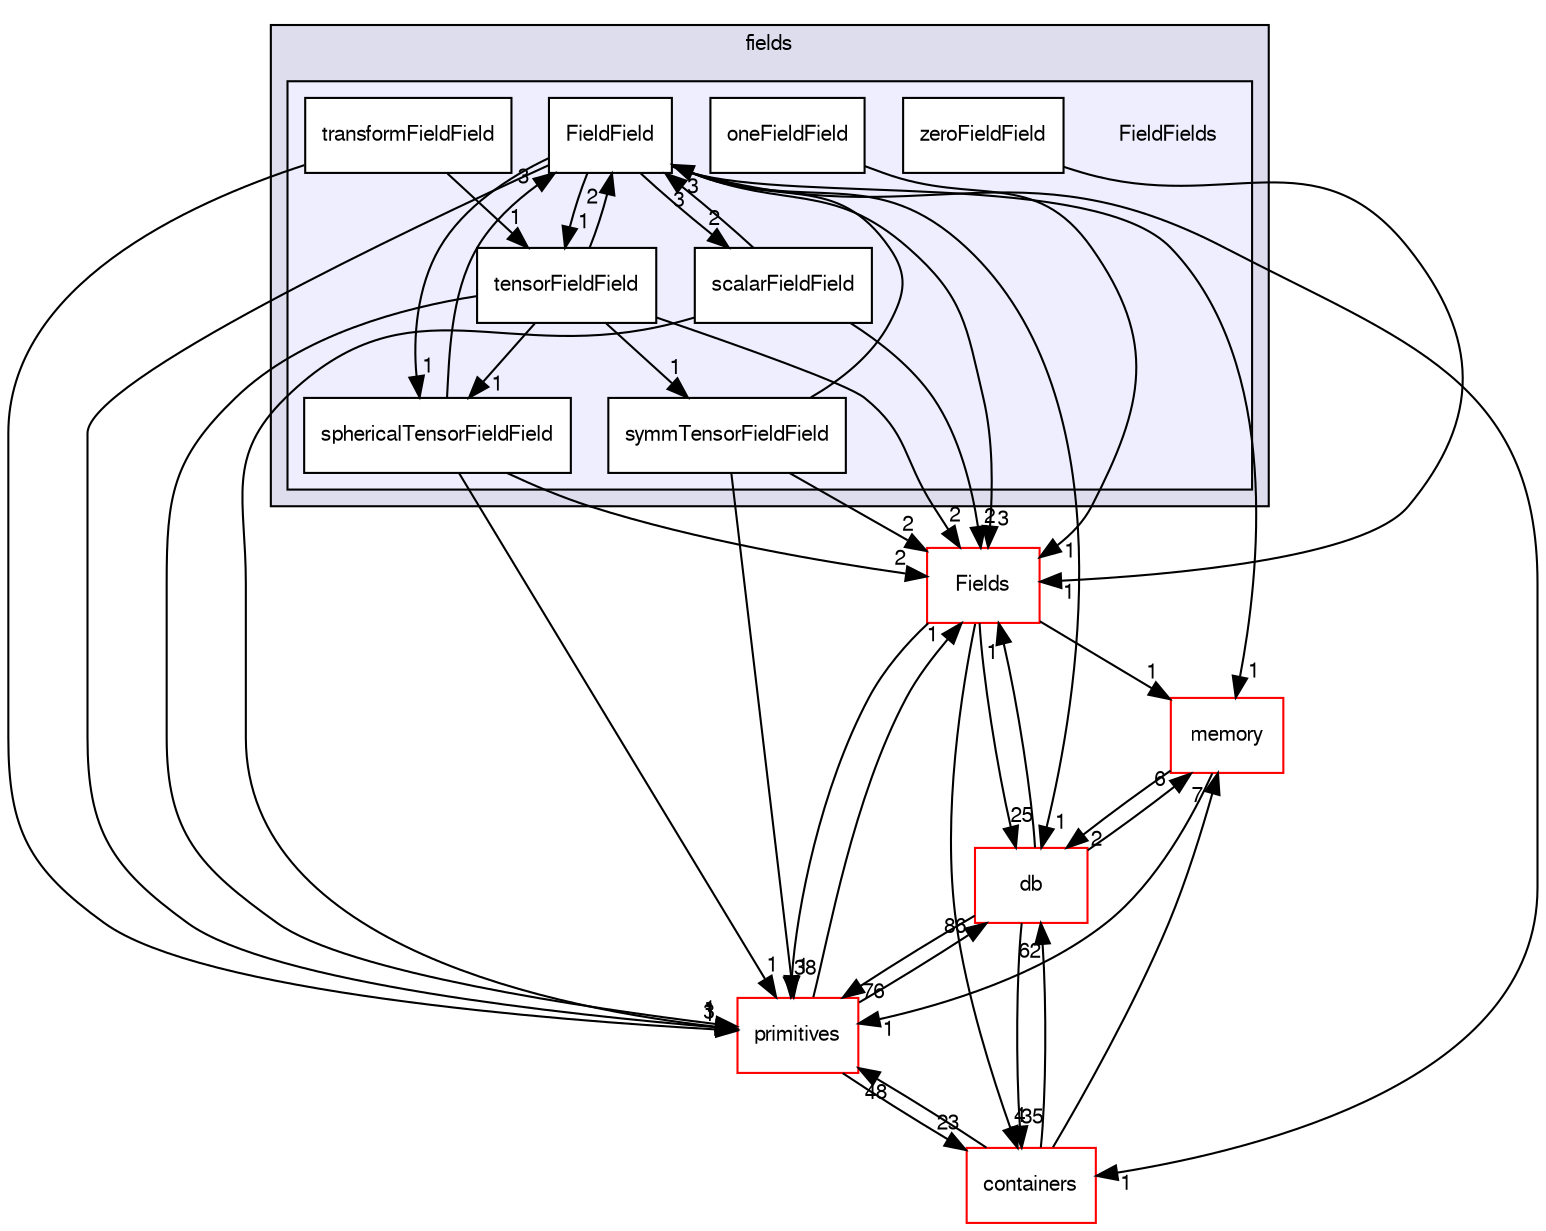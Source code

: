 digraph "src/OpenFOAM/fields/FieldFields" {
  bgcolor=transparent;
  compound=true
  node [ fontsize="10", fontname="FreeSans"];
  edge [ labelfontsize="10", labelfontname="FreeSans"];
  subgraph clusterdir_962442b8f989d5529fab5e0f0e4ffb74 {
    graph [ bgcolor="#ddddee", pencolor="black", label="fields" fontname="FreeSans", fontsize="10", URL="dir_962442b8f989d5529fab5e0f0e4ffb74.html"]
  subgraph clusterdir_8eb3a7b50b56ddbfb00a2ddef0a44ff7 {
    graph [ bgcolor="#eeeeff", pencolor="black", label="" URL="dir_8eb3a7b50b56ddbfb00a2ddef0a44ff7.html"];
    dir_8eb3a7b50b56ddbfb00a2ddef0a44ff7 [shape=plaintext label="FieldFields"];
    dir_6a165c25c7671b109f1487b039c5c2a6 [shape=box label="FieldField" color="black" fillcolor="white" style="filled" URL="dir_6a165c25c7671b109f1487b039c5c2a6.html"];
    dir_93166dd574d659e1c114bf6c778494a5 [shape=box label="oneFieldField" color="black" fillcolor="white" style="filled" URL="dir_93166dd574d659e1c114bf6c778494a5.html"];
    dir_9532f5f87ef7d0421d1a65aa038fac73 [shape=box label="scalarFieldField" color="black" fillcolor="white" style="filled" URL="dir_9532f5f87ef7d0421d1a65aa038fac73.html"];
    dir_a5ca28bbfda614847e1853631bcb3472 [shape=box label="sphericalTensorFieldField" color="black" fillcolor="white" style="filled" URL="dir_a5ca28bbfda614847e1853631bcb3472.html"];
    dir_8849d9c30c2908fe3d71577734e9c855 [shape=box label="symmTensorFieldField" color="black" fillcolor="white" style="filled" URL="dir_8849d9c30c2908fe3d71577734e9c855.html"];
    dir_329200a62fbb643b3a79027a467246b8 [shape=box label="tensorFieldField" color="black" fillcolor="white" style="filled" URL="dir_329200a62fbb643b3a79027a467246b8.html"];
    dir_ae92de8b2bdcb03f453c6b659b05d3d7 [shape=box label="transformFieldField" color="black" fillcolor="white" style="filled" URL="dir_ae92de8b2bdcb03f453c6b659b05d3d7.html"];
    dir_542f5ae3a881aab504a3c0a271bc794e [shape=box label="zeroFieldField" color="black" fillcolor="white" style="filled" URL="dir_542f5ae3a881aab504a3c0a271bc794e.html"];
  }
  }
  dir_7d364942a13d3ce50f6681364b448a98 [shape=box label="Fields" color="red" URL="dir_7d364942a13d3ce50f6681364b448a98.html"];
  dir_385a22dcc2f7120acb0f1a7a832b3b8d [shape=box label="memory" color="red" URL="dir_385a22dcc2f7120acb0f1a7a832b3b8d.html"];
  dir_19d0872053bde092be81d7fe3f56cbf7 [shape=box label="containers" color="red" URL="dir_19d0872053bde092be81d7fe3f56cbf7.html"];
  dir_63c634f7a7cfd679ac26c67fb30fc32f [shape=box label="db" color="red" URL="dir_63c634f7a7cfd679ac26c67fb30fc32f.html"];
  dir_3e50f45338116b169052b428016851aa [shape=box label="primitives" color="red" URL="dir_3e50f45338116b169052b428016851aa.html"];
  dir_7d364942a13d3ce50f6681364b448a98->dir_385a22dcc2f7120acb0f1a7a832b3b8d [headlabel="1", labeldistance=1.5 headhref="dir_001873_002054.html"];
  dir_7d364942a13d3ce50f6681364b448a98->dir_19d0872053bde092be81d7fe3f56cbf7 [headlabel="4", labeldistance=1.5 headhref="dir_001873_001737.html"];
  dir_7d364942a13d3ce50f6681364b448a98->dir_63c634f7a7cfd679ac26c67fb30fc32f [headlabel="25", labeldistance=1.5 headhref="dir_001873_001787.html"];
  dir_7d364942a13d3ce50f6681364b448a98->dir_3e50f45338116b169052b428016851aa [headlabel="38", labeldistance=1.5 headhref="dir_001873_002157.html"];
  dir_8849d9c30c2908fe3d71577734e9c855->dir_7d364942a13d3ce50f6681364b448a98 [headlabel="2", labeldistance=1.5 headhref="dir_001869_001873.html"];
  dir_8849d9c30c2908fe3d71577734e9c855->dir_6a165c25c7671b109f1487b039c5c2a6 [headlabel="3", labeldistance=1.5 headhref="dir_001869_001865.html"];
  dir_8849d9c30c2908fe3d71577734e9c855->dir_3e50f45338116b169052b428016851aa [headlabel="1", labeldistance=1.5 headhref="dir_001869_002157.html"];
  dir_385a22dcc2f7120acb0f1a7a832b3b8d->dir_63c634f7a7cfd679ac26c67fb30fc32f [headlabel="2", labeldistance=1.5 headhref="dir_002054_001787.html"];
  dir_385a22dcc2f7120acb0f1a7a832b3b8d->dir_3e50f45338116b169052b428016851aa [headlabel="1", labeldistance=1.5 headhref="dir_002054_002157.html"];
  dir_6a165c25c7671b109f1487b039c5c2a6->dir_7d364942a13d3ce50f6681364b448a98 [headlabel="3", labeldistance=1.5 headhref="dir_001865_001873.html"];
  dir_6a165c25c7671b109f1487b039c5c2a6->dir_385a22dcc2f7120acb0f1a7a832b3b8d [headlabel="1", labeldistance=1.5 headhref="dir_001865_002054.html"];
  dir_6a165c25c7671b109f1487b039c5c2a6->dir_329200a62fbb643b3a79027a467246b8 [headlabel="1", labeldistance=1.5 headhref="dir_001865_001870.html"];
  dir_6a165c25c7671b109f1487b039c5c2a6->dir_19d0872053bde092be81d7fe3f56cbf7 [headlabel="1", labeldistance=1.5 headhref="dir_001865_001737.html"];
  dir_6a165c25c7671b109f1487b039c5c2a6->dir_63c634f7a7cfd679ac26c67fb30fc32f [headlabel="1", labeldistance=1.5 headhref="dir_001865_001787.html"];
  dir_6a165c25c7671b109f1487b039c5c2a6->dir_3e50f45338116b169052b428016851aa [headlabel="3", labeldistance=1.5 headhref="dir_001865_002157.html"];
  dir_6a165c25c7671b109f1487b039c5c2a6->dir_a5ca28bbfda614847e1853631bcb3472 [headlabel="1", labeldistance=1.5 headhref="dir_001865_001868.html"];
  dir_6a165c25c7671b109f1487b039c5c2a6->dir_9532f5f87ef7d0421d1a65aa038fac73 [headlabel="2", labeldistance=1.5 headhref="dir_001865_001867.html"];
  dir_329200a62fbb643b3a79027a467246b8->dir_7d364942a13d3ce50f6681364b448a98 [headlabel="2", labeldistance=1.5 headhref="dir_001870_001873.html"];
  dir_329200a62fbb643b3a79027a467246b8->dir_8849d9c30c2908fe3d71577734e9c855 [headlabel="1", labeldistance=1.5 headhref="dir_001870_001869.html"];
  dir_329200a62fbb643b3a79027a467246b8->dir_6a165c25c7671b109f1487b039c5c2a6 [headlabel="2", labeldistance=1.5 headhref="dir_001870_001865.html"];
  dir_329200a62fbb643b3a79027a467246b8->dir_3e50f45338116b169052b428016851aa [headlabel="1", labeldistance=1.5 headhref="dir_001870_002157.html"];
  dir_329200a62fbb643b3a79027a467246b8->dir_a5ca28bbfda614847e1853631bcb3472 [headlabel="1", labeldistance=1.5 headhref="dir_001870_001868.html"];
  dir_93166dd574d659e1c114bf6c778494a5->dir_7d364942a13d3ce50f6681364b448a98 [headlabel="1", labeldistance=1.5 headhref="dir_001866_001873.html"];
  dir_19d0872053bde092be81d7fe3f56cbf7->dir_385a22dcc2f7120acb0f1a7a832b3b8d [headlabel="7", labeldistance=1.5 headhref="dir_001737_002054.html"];
  dir_19d0872053bde092be81d7fe3f56cbf7->dir_63c634f7a7cfd679ac26c67fb30fc32f [headlabel="62", labeldistance=1.5 headhref="dir_001737_001787.html"];
  dir_19d0872053bde092be81d7fe3f56cbf7->dir_3e50f45338116b169052b428016851aa [headlabel="48", labeldistance=1.5 headhref="dir_001737_002157.html"];
  dir_ae92de8b2bdcb03f453c6b659b05d3d7->dir_329200a62fbb643b3a79027a467246b8 [headlabel="1", labeldistance=1.5 headhref="dir_001871_001870.html"];
  dir_ae92de8b2bdcb03f453c6b659b05d3d7->dir_3e50f45338116b169052b428016851aa [headlabel="1", labeldistance=1.5 headhref="dir_001871_002157.html"];
  dir_63c634f7a7cfd679ac26c67fb30fc32f->dir_7d364942a13d3ce50f6681364b448a98 [headlabel="1", labeldistance=1.5 headhref="dir_001787_001873.html"];
  dir_63c634f7a7cfd679ac26c67fb30fc32f->dir_385a22dcc2f7120acb0f1a7a832b3b8d [headlabel="6", labeldistance=1.5 headhref="dir_001787_002054.html"];
  dir_63c634f7a7cfd679ac26c67fb30fc32f->dir_19d0872053bde092be81d7fe3f56cbf7 [headlabel="35", labeldistance=1.5 headhref="dir_001787_001737.html"];
  dir_63c634f7a7cfd679ac26c67fb30fc32f->dir_3e50f45338116b169052b428016851aa [headlabel="76", labeldistance=1.5 headhref="dir_001787_002157.html"];
  dir_3e50f45338116b169052b428016851aa->dir_7d364942a13d3ce50f6681364b448a98 [headlabel="1", labeldistance=1.5 headhref="dir_002157_001873.html"];
  dir_3e50f45338116b169052b428016851aa->dir_19d0872053bde092be81d7fe3f56cbf7 [headlabel="23", labeldistance=1.5 headhref="dir_002157_001737.html"];
  dir_3e50f45338116b169052b428016851aa->dir_63c634f7a7cfd679ac26c67fb30fc32f [headlabel="86", labeldistance=1.5 headhref="dir_002157_001787.html"];
  dir_a5ca28bbfda614847e1853631bcb3472->dir_7d364942a13d3ce50f6681364b448a98 [headlabel="2", labeldistance=1.5 headhref="dir_001868_001873.html"];
  dir_a5ca28bbfda614847e1853631bcb3472->dir_6a165c25c7671b109f1487b039c5c2a6 [headlabel="3", labeldistance=1.5 headhref="dir_001868_001865.html"];
  dir_a5ca28bbfda614847e1853631bcb3472->dir_3e50f45338116b169052b428016851aa [headlabel="1", labeldistance=1.5 headhref="dir_001868_002157.html"];
  dir_542f5ae3a881aab504a3c0a271bc794e->dir_7d364942a13d3ce50f6681364b448a98 [headlabel="1", labeldistance=1.5 headhref="dir_001872_001873.html"];
  dir_9532f5f87ef7d0421d1a65aa038fac73->dir_7d364942a13d3ce50f6681364b448a98 [headlabel="2", labeldistance=1.5 headhref="dir_001867_001873.html"];
  dir_9532f5f87ef7d0421d1a65aa038fac73->dir_6a165c25c7671b109f1487b039c5c2a6 [headlabel="3", labeldistance=1.5 headhref="dir_001867_001865.html"];
  dir_9532f5f87ef7d0421d1a65aa038fac73->dir_3e50f45338116b169052b428016851aa [headlabel="1", labeldistance=1.5 headhref="dir_001867_002157.html"];
}

